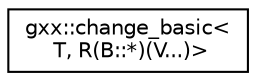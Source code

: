 digraph "Graphical Class Hierarchy"
{
  edge [fontname="Helvetica",fontsize="10",labelfontname="Helvetica",labelfontsize="10"];
  node [fontname="Helvetica",fontsize="10",shape=record];
  rankdir="LR";
  Node1 [label="gxx::change_basic\<\l T, R(B::*)(V...)\>",height=0.2,width=0.4,color="black", fillcolor="white", style="filled",URL="$structgxx_1_1change__basic_3_01T_00_01R_07B_1_1_5_08_07V_8_8_8_08_4.html"];
}
